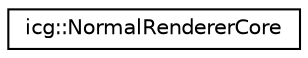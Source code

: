 digraph "Graphical Class Hierarchy"
{
 // LATEX_PDF_SIZE
  edge [fontname="Helvetica",fontsize="10",labelfontname="Helvetica",labelfontsize="10"];
  node [fontname="Helvetica",fontsize="10",shape=record];
  rankdir="LR";
  Node0 [label="icg::NormalRendererCore",height=0.2,width=0.4,color="black", fillcolor="white", style="filled",URL="$classicg_1_1NormalRendererCore.html",tooltip="Class that implements the main functionality for a normal renderer and is used by FullBasicDepthRende..."];
}
